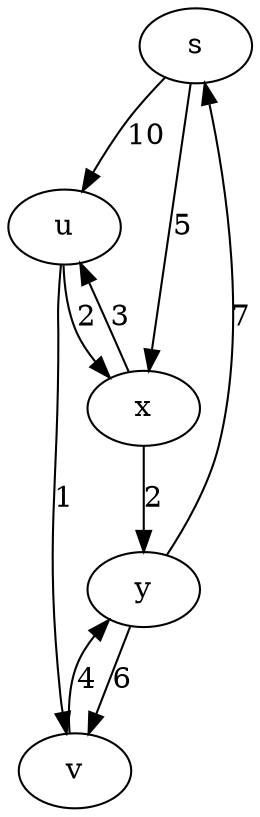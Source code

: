 digraph graph_03
{
s
u
x
v
y
s -> u [label="10"]
s -> x [label="5"]
u -> x [label="2"]
u -> v [label="1"]
x -> u [label="3"]
x -> y [label="2"]
v -> y [label="4"]
y -> s [label="7"]
y -> v [label="6"]
}
